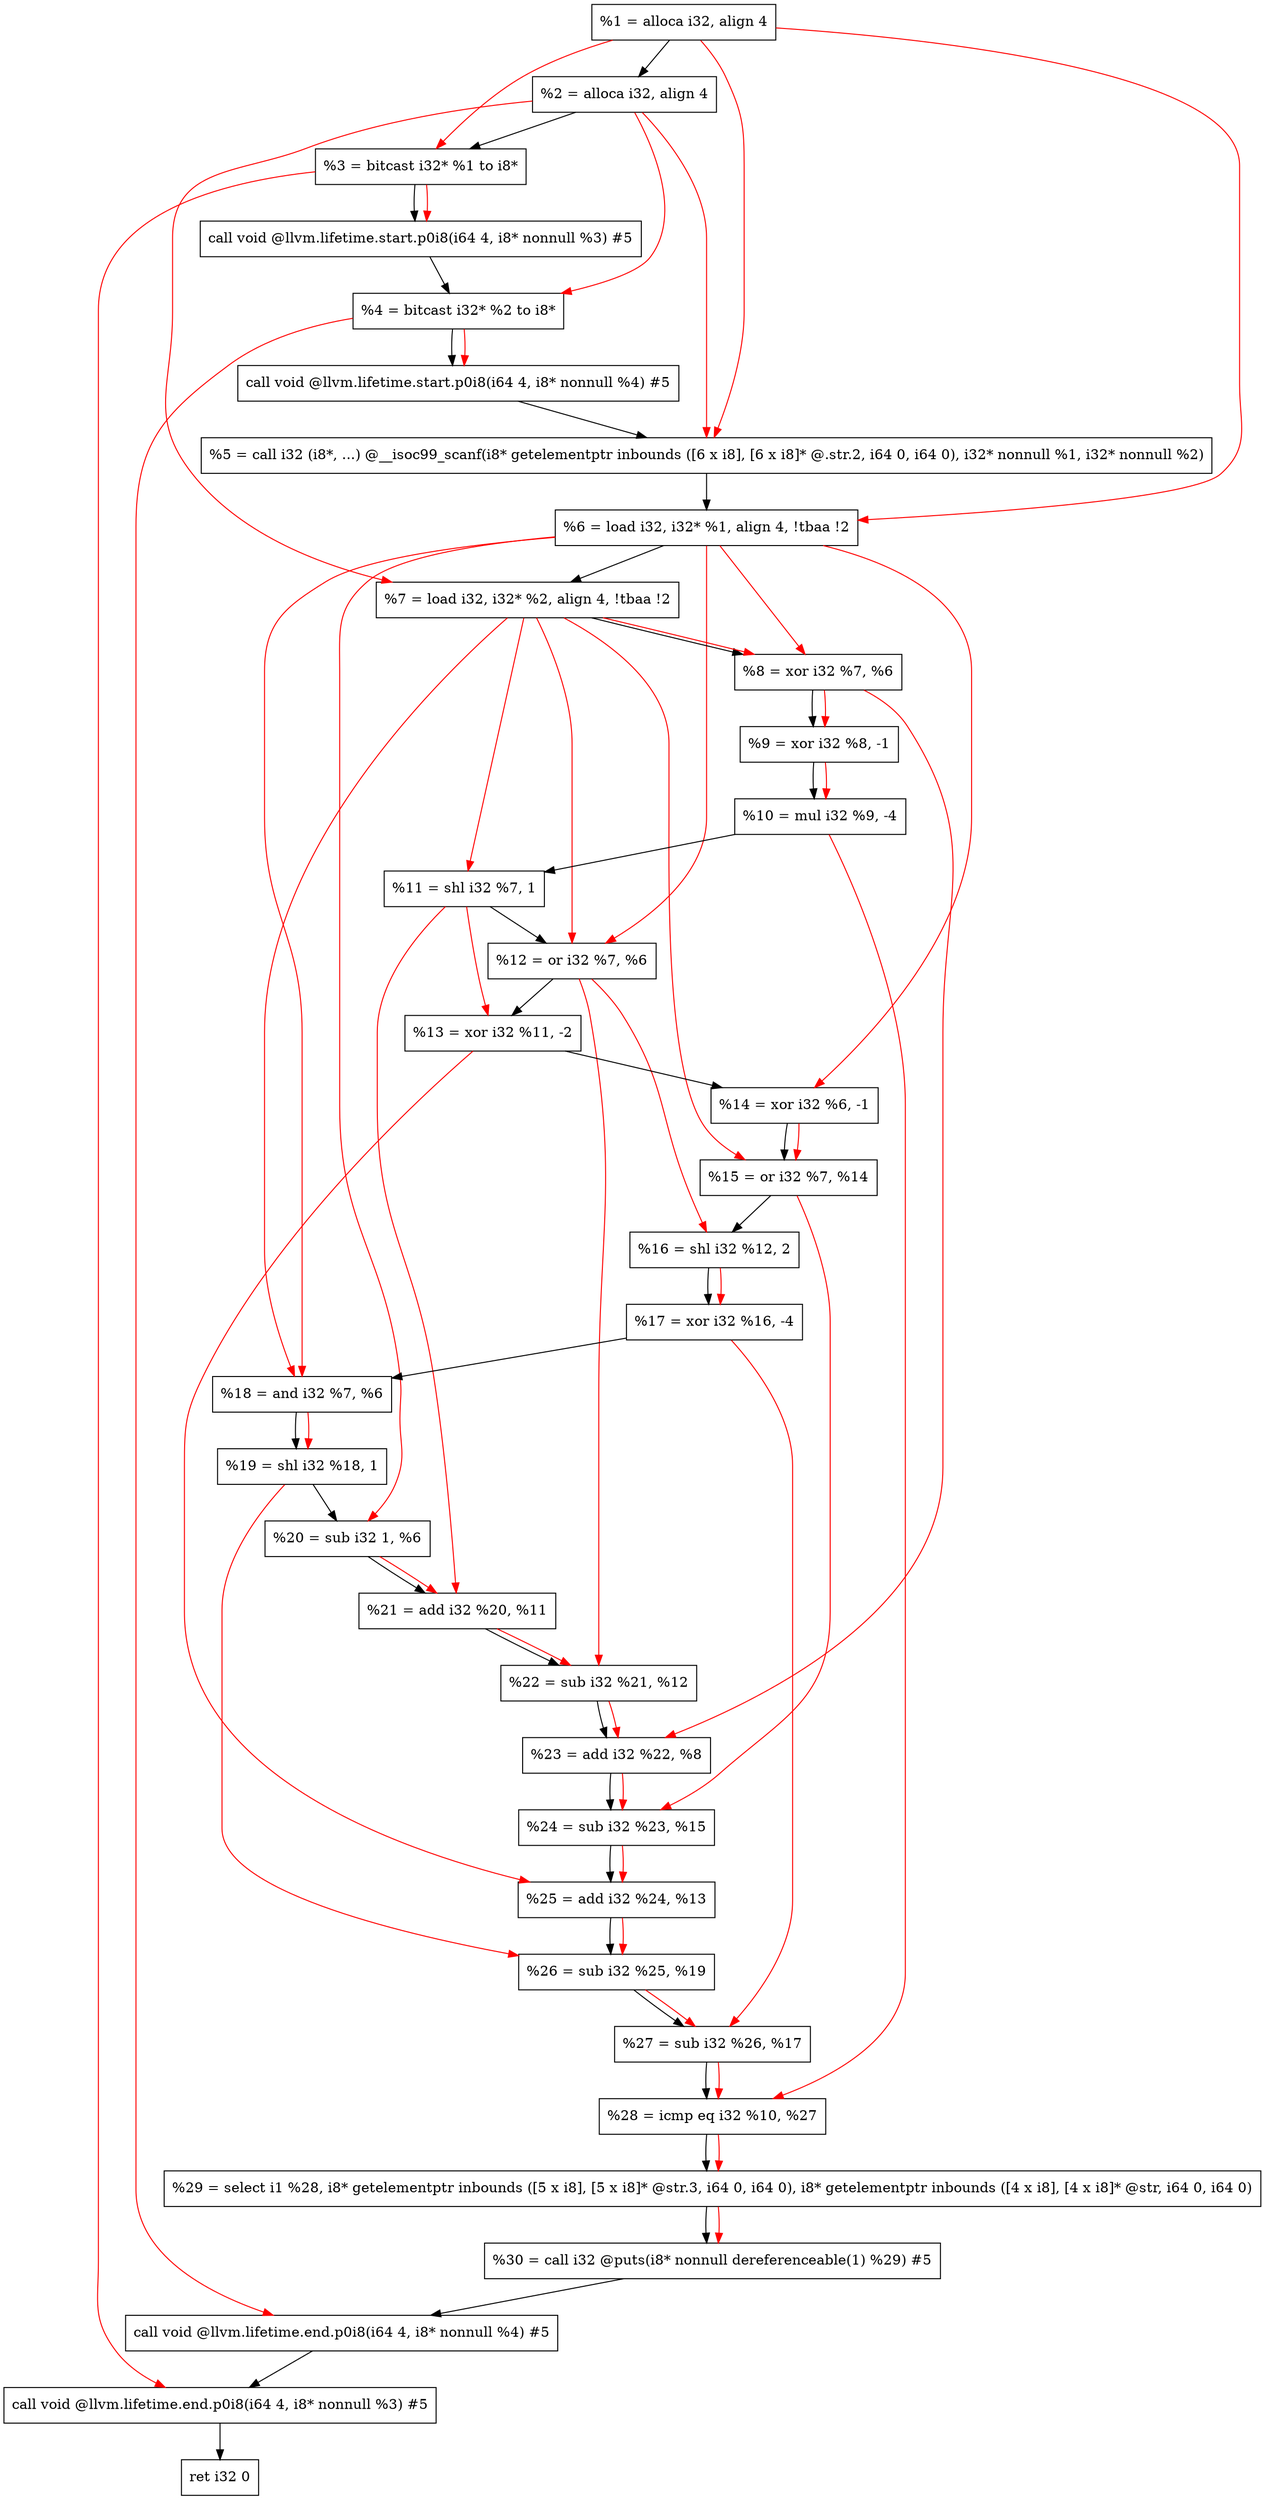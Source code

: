 digraph "DFG for'main' function" {
	Node0x1c03b48[shape=record, label="  %1 = alloca i32, align 4"];
	Node0x1c03bc8[shape=record, label="  %2 = alloca i32, align 4"];
	Node0x1c03c58[shape=record, label="  %3 = bitcast i32* %1 to i8*"];
	Node0x1c040b8[shape=record, label="  call void @llvm.lifetime.start.p0i8(i64 4, i8* nonnull %3) #5"];
	Node0x1c04198[shape=record, label="  %4 = bitcast i32* %2 to i8*"];
	Node0x1c042b8[shape=record, label="  call void @llvm.lifetime.start.p0i8(i64 4, i8* nonnull %4) #5"];
	Node0x1c044f0[shape=record, label="  %5 = call i32 (i8*, ...) @__isoc99_scanf(i8* getelementptr inbounds ([6 x i8], [6 x i8]* @.str.2, i64 0, i64 0), i32* nonnull %1, i32* nonnull %2)"];
	Node0x1c045a8[shape=record, label="  %6 = load i32, i32* %1, align 4, !tbaa !2"];
	Node0x1c05518[shape=record, label="  %7 = load i32, i32* %2, align 4, !tbaa !2"];
	Node0x1c05ba0[shape=record, label="  %8 = xor i32 %7, %6"];
	Node0x1c05c10[shape=record, label="  %9 = xor i32 %8, -1"];
	Node0x1c05c80[shape=record, label="  %10 = mul i32 %9, -4"];
	Node0x1c05cf0[shape=record, label="  %11 = shl i32 %7, 1"];
	Node0x1c05d60[shape=record, label="  %12 = or i32 %7, %6"];
	Node0x1c05dd0[shape=record, label="  %13 = xor i32 %11, -2"];
	Node0x1c05e40[shape=record, label="  %14 = xor i32 %6, -1"];
	Node0x1c05eb0[shape=record, label="  %15 = or i32 %7, %14"];
	Node0x1c05f20[shape=record, label="  %16 = shl i32 %12, 2"];
	Node0x1c05f90[shape=record, label="  %17 = xor i32 %16, -4"];
	Node0x1c06000[shape=record, label="  %18 = and i32 %7, %6"];
	Node0x1c06070[shape=record, label="  %19 = shl i32 %18, 1"];
	Node0x1c060e0[shape=record, label="  %20 = sub i32 1, %6"];
	Node0x1c06150[shape=record, label="  %21 = add i32 %20, %11"];
	Node0x1c061c0[shape=record, label="  %22 = sub i32 %21, %12"];
	Node0x1c06230[shape=record, label="  %23 = add i32 %22, %8"];
	Node0x1c062a0[shape=record, label="  %24 = sub i32 %23, %15"];
	Node0x1c06310[shape=record, label="  %25 = add i32 %24, %13"];
	Node0x1c06380[shape=record, label="  %26 = sub i32 %25, %19"];
	Node0x1c063f0[shape=record, label="  %27 = sub i32 %26, %17"];
	Node0x1c06460[shape=record, label="  %28 = icmp eq i32 %10, %27"];
	Node0x1ba49d8[shape=record, label="  %29 = select i1 %28, i8* getelementptr inbounds ([5 x i8], [5 x i8]* @str.3, i64 0, i64 0), i8* getelementptr inbounds ([4 x i8], [4 x i8]* @str, i64 0, i64 0)"];
	Node0x1c064f0[shape=record, label="  %30 = call i32 @puts(i8* nonnull dereferenceable(1) %29) #5"];
	Node0x1c06748[shape=record, label="  call void @llvm.lifetime.end.p0i8(i64 4, i8* nonnull %4) #5"];
	Node0x1c068a8[shape=record, label="  call void @llvm.lifetime.end.p0i8(i64 4, i8* nonnull %3) #5"];
	Node0x1c06968[shape=record, label="  ret i32 0"];
	Node0x1c03b48 -> Node0x1c03bc8;
	Node0x1c03bc8 -> Node0x1c03c58;
	Node0x1c03c58 -> Node0x1c040b8;
	Node0x1c040b8 -> Node0x1c04198;
	Node0x1c04198 -> Node0x1c042b8;
	Node0x1c042b8 -> Node0x1c044f0;
	Node0x1c044f0 -> Node0x1c045a8;
	Node0x1c045a8 -> Node0x1c05518;
	Node0x1c05518 -> Node0x1c05ba0;
	Node0x1c05ba0 -> Node0x1c05c10;
	Node0x1c05c10 -> Node0x1c05c80;
	Node0x1c05c80 -> Node0x1c05cf0;
	Node0x1c05cf0 -> Node0x1c05d60;
	Node0x1c05d60 -> Node0x1c05dd0;
	Node0x1c05dd0 -> Node0x1c05e40;
	Node0x1c05e40 -> Node0x1c05eb0;
	Node0x1c05eb0 -> Node0x1c05f20;
	Node0x1c05f20 -> Node0x1c05f90;
	Node0x1c05f90 -> Node0x1c06000;
	Node0x1c06000 -> Node0x1c06070;
	Node0x1c06070 -> Node0x1c060e0;
	Node0x1c060e0 -> Node0x1c06150;
	Node0x1c06150 -> Node0x1c061c0;
	Node0x1c061c0 -> Node0x1c06230;
	Node0x1c06230 -> Node0x1c062a0;
	Node0x1c062a0 -> Node0x1c06310;
	Node0x1c06310 -> Node0x1c06380;
	Node0x1c06380 -> Node0x1c063f0;
	Node0x1c063f0 -> Node0x1c06460;
	Node0x1c06460 -> Node0x1ba49d8;
	Node0x1ba49d8 -> Node0x1c064f0;
	Node0x1c064f0 -> Node0x1c06748;
	Node0x1c06748 -> Node0x1c068a8;
	Node0x1c068a8 -> Node0x1c06968;
edge [color=red]
	Node0x1c03b48 -> Node0x1c03c58;
	Node0x1c03c58 -> Node0x1c040b8;
	Node0x1c03bc8 -> Node0x1c04198;
	Node0x1c04198 -> Node0x1c042b8;
	Node0x1c03b48 -> Node0x1c044f0;
	Node0x1c03bc8 -> Node0x1c044f0;
	Node0x1c03b48 -> Node0x1c045a8;
	Node0x1c03bc8 -> Node0x1c05518;
	Node0x1c05518 -> Node0x1c05ba0;
	Node0x1c045a8 -> Node0x1c05ba0;
	Node0x1c05ba0 -> Node0x1c05c10;
	Node0x1c05c10 -> Node0x1c05c80;
	Node0x1c05518 -> Node0x1c05cf0;
	Node0x1c05518 -> Node0x1c05d60;
	Node0x1c045a8 -> Node0x1c05d60;
	Node0x1c05cf0 -> Node0x1c05dd0;
	Node0x1c045a8 -> Node0x1c05e40;
	Node0x1c05518 -> Node0x1c05eb0;
	Node0x1c05e40 -> Node0x1c05eb0;
	Node0x1c05d60 -> Node0x1c05f20;
	Node0x1c05f20 -> Node0x1c05f90;
	Node0x1c05518 -> Node0x1c06000;
	Node0x1c045a8 -> Node0x1c06000;
	Node0x1c06000 -> Node0x1c06070;
	Node0x1c045a8 -> Node0x1c060e0;
	Node0x1c060e0 -> Node0x1c06150;
	Node0x1c05cf0 -> Node0x1c06150;
	Node0x1c06150 -> Node0x1c061c0;
	Node0x1c05d60 -> Node0x1c061c0;
	Node0x1c061c0 -> Node0x1c06230;
	Node0x1c05ba0 -> Node0x1c06230;
	Node0x1c06230 -> Node0x1c062a0;
	Node0x1c05eb0 -> Node0x1c062a0;
	Node0x1c062a0 -> Node0x1c06310;
	Node0x1c05dd0 -> Node0x1c06310;
	Node0x1c06310 -> Node0x1c06380;
	Node0x1c06070 -> Node0x1c06380;
	Node0x1c06380 -> Node0x1c063f0;
	Node0x1c05f90 -> Node0x1c063f0;
	Node0x1c05c80 -> Node0x1c06460;
	Node0x1c063f0 -> Node0x1c06460;
	Node0x1c06460 -> Node0x1ba49d8;
	Node0x1ba49d8 -> Node0x1c064f0;
	Node0x1c04198 -> Node0x1c06748;
	Node0x1c03c58 -> Node0x1c068a8;
}
